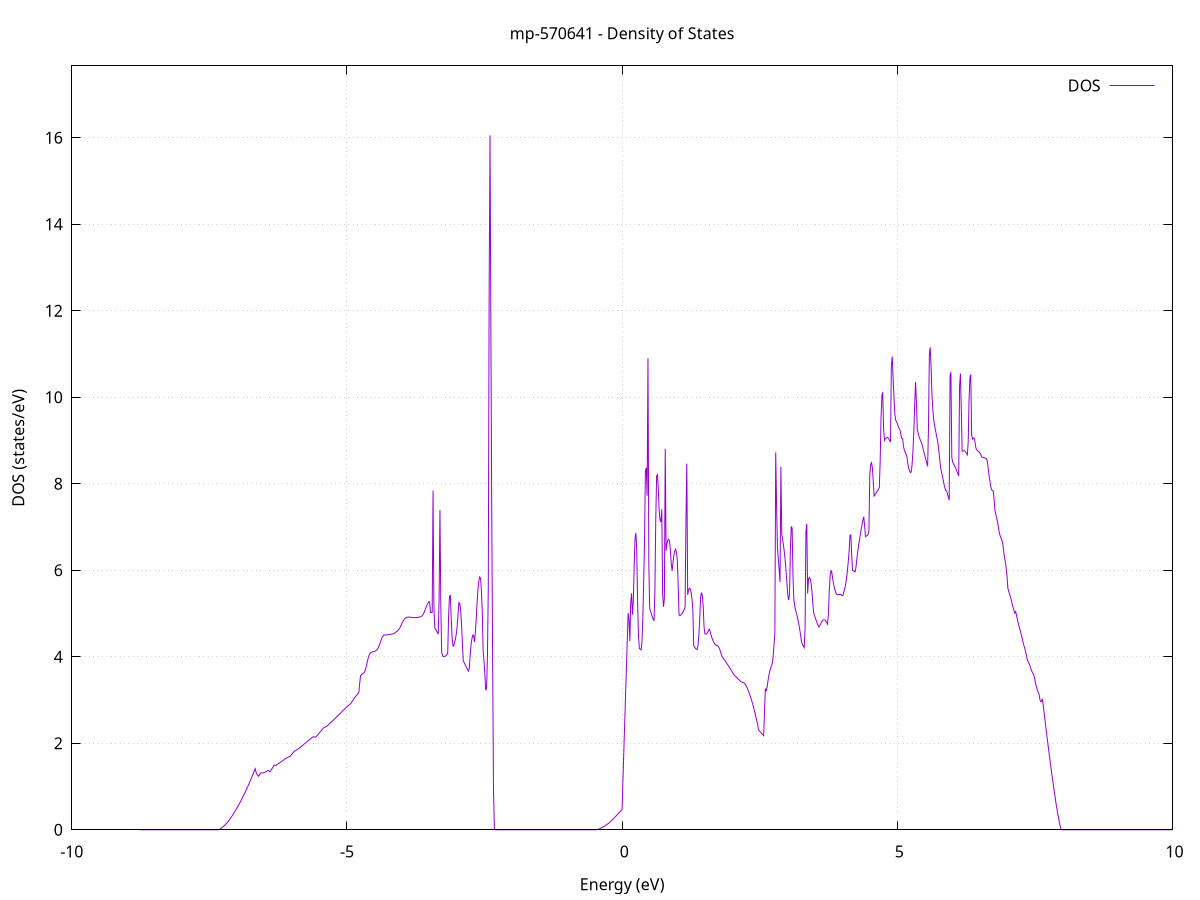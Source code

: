 set title 'mp-570641 - Density of States'
set xlabel 'Energy (eV)'
set ylabel 'DOS (states/eV)'
set grid
set xrange [-10:10]
set yrange [0:17.664]
set xzeroaxis lt -1
set terminal png size 800,600
set output 'mp-570641_dos_gnuplot.png'
plot '-' using 1:2 with lines title 'DOS'
-8.768200 0.000000
-8.752500 0.000000
-8.736800 0.000000
-8.721200 0.000000
-8.705500 0.000000
-8.689800 0.000000
-8.674100 0.000000
-8.658400 0.000000
-8.642700 0.000000
-8.627100 0.000000
-8.611400 0.000000
-8.595700 0.000000
-8.580000 0.000000
-8.564300 0.000000
-8.548600 0.000000
-8.533000 0.000000
-8.517300 0.000000
-8.501600 0.000000
-8.485900 0.000000
-8.470200 0.000000
-8.454500 0.000000
-8.438900 0.000000
-8.423200 0.000000
-8.407500 0.000000
-8.391800 0.000000
-8.376100 0.000000
-8.360400 0.000000
-8.344800 0.000000
-8.329100 0.000000
-8.313400 0.000000
-8.297700 0.000000
-8.282000 0.000000
-8.266300 0.000000
-8.250700 0.000000
-8.235000 0.000000
-8.219300 0.000000
-8.203600 0.000000
-8.187900 0.000000
-8.172200 0.000000
-8.156600 0.000000
-8.140900 0.000000
-8.125200 0.000000
-8.109500 0.000000
-8.093800 0.000000
-8.078100 0.000000
-8.062500 0.000000
-8.046800 0.000000
-8.031100 0.000000
-8.015400 0.000000
-7.999700 0.000000
-7.984000 0.000000
-7.968400 0.000000
-7.952700 0.000000
-7.937000 0.000000
-7.921300 0.000000
-7.905600 0.000000
-7.889900 0.000000
-7.874300 0.000000
-7.858600 0.000000
-7.842900 0.000000
-7.827200 0.000000
-7.811500 0.000000
-7.795800 0.000000
-7.780200 0.000000
-7.764500 0.000000
-7.748800 0.000000
-7.733100 0.000000
-7.717400 0.000000
-7.701700 0.000000
-7.686100 0.000000
-7.670400 0.000000
-7.654700 0.000000
-7.639000 0.000000
-7.623300 0.000000
-7.607600 0.000000
-7.592000 0.000000
-7.576300 0.000000
-7.560600 0.000000
-7.544900 0.000000
-7.529200 0.000000
-7.513500 0.000000
-7.497900 0.000000
-7.482200 0.000000
-7.466500 0.000000
-7.450800 0.000000
-7.435100 0.000000
-7.419400 0.000000
-7.403800 0.000000
-7.388100 0.000000
-7.372400 0.000000
-7.356700 0.000000
-7.341000 0.000000
-7.325300 0.004900
-7.309700 0.014200
-7.294000 0.027500
-7.278300 0.043800
-7.262600 0.060200
-7.246900 0.076600
-7.231200 0.092900
-7.215600 0.111500
-7.199900 0.132700
-7.184200 0.155200
-7.168500 0.179000
-7.152800 0.204100
-7.137100 0.230400
-7.121500 0.257900
-7.105800 0.286400
-7.090100 0.316000
-7.074400 0.346700
-7.058700 0.378400
-7.043000 0.411100
-7.027400 0.444100
-7.011700 0.477200
-6.996000 0.511300
-6.980300 0.546200
-6.964600 0.582000
-6.948900 0.618700
-6.933300 0.656300
-6.917600 0.694700
-6.901900 0.734100
-6.886200 0.774200
-6.870500 0.815000
-6.854800 0.856500
-6.839200 0.898600
-6.823500 0.941400
-6.807800 0.984900
-6.792100 1.029100
-6.776400 1.073900
-6.760700 1.119500
-6.745100 1.166500
-6.729400 1.215700
-6.713700 1.265000
-6.698000 1.314200
-6.682300 1.363400
-6.666600 1.412600
-6.651000 1.325000
-6.635300 1.286200
-6.619600 1.254000
-6.603900 1.237800
-6.588200 1.272400
-6.572500 1.307000
-6.556900 1.320500
-6.541200 1.313200
-6.525500 1.313000
-6.509800 1.318700
-6.494100 1.328500
-6.478400 1.339200
-6.462800 1.349900
-6.447100 1.360600
-6.431400 1.369600
-6.415700 1.358400
-6.400000 1.341900
-6.384300 1.371600
-6.368700 1.401800
-6.353000 1.432500
-6.337300 1.463600
-6.321600 1.495200
-6.305900 1.489900
-6.290200 1.491000
-6.274600 1.502700
-6.258900 1.516800
-6.243200 1.530900
-6.227500 1.545000
-6.211800 1.559000
-6.196100 1.573000
-6.180500 1.587000
-6.164800 1.601100
-6.149100 1.615500
-6.133400 1.630000
-6.117700 1.643800
-6.102000 1.656500
-6.086400 1.668000
-6.070700 1.678300
-6.055000 1.687500
-6.039300 1.695500
-6.023600 1.709100
-6.007900 1.735600
-5.992300 1.762600
-5.976600 1.790000
-5.960900 1.811700
-5.945200 1.823400
-5.929500 1.835600
-5.913800 1.848500
-5.898200 1.862000
-5.882500 1.876000
-5.866800 1.890700
-5.851100 1.905900
-5.835400 1.921600
-5.819700 1.937600
-5.804100 1.953800
-5.788400 1.970200
-5.772700 1.986800
-5.757000 2.003400
-5.741300 2.020100
-5.725600 2.036800
-5.710000 2.053500
-5.694300 2.070300
-5.678600 2.087100
-5.662900 2.104000
-5.647200 2.122400
-5.631500 2.139600
-5.615900 2.148700
-5.600200 2.149300
-5.584500 2.141500
-5.568800 2.139900
-5.553100 2.163900
-5.537400 2.187800
-5.521800 2.211800
-5.506100 2.235800
-5.490400 2.259700
-5.474700 2.283700
-5.459000 2.307700
-5.443300 2.331700
-5.427700 2.355700
-5.412000 2.367800
-5.396300 2.373900
-5.380600 2.382400
-5.364900 2.397200
-5.349200 2.414400
-5.333600 2.432900
-5.317900 2.451700
-5.302200 2.470500
-5.286500 2.489300
-5.270800 2.508200
-5.255100 2.527100
-5.239500 2.546100
-5.223800 2.565300
-5.208100 2.584500
-5.192400 2.603900
-5.176700 2.623300
-5.161000 2.642900
-5.145400 2.662800
-5.129700 2.682800
-5.114000 2.703000
-5.098300 2.723400
-5.082600 2.743500
-5.066900 2.763200
-5.051300 2.782600
-5.035600 2.801600
-5.019900 2.820200
-5.004200 2.838600
-4.988500 2.856600
-4.972800 2.874200
-4.957200 2.891600
-4.941500 2.908600
-4.925800 2.927400
-4.910100 2.956300
-4.894400 2.985600
-4.878700 3.015500
-4.863100 3.046000
-4.847400 3.076900
-4.831700 3.101300
-4.816000 3.122800
-4.800300 3.144700
-4.784600 3.171300
-4.769000 3.385700
-4.753300 3.556200
-4.737600 3.589400
-4.721900 3.602100
-4.706200 3.615100
-4.690500 3.629500
-4.674900 3.663900
-4.659200 3.723900
-4.643500 3.808700
-4.627800 3.901200
-4.612100 3.977500
-4.596400 4.041400
-4.580800 4.076100
-4.565100 4.097600
-4.549400 4.106200
-4.533700 4.111300
-4.518000 4.116600
-4.502300 4.122400
-4.486700 4.130200
-4.471000 4.143600
-4.455300 4.162900
-4.439600 4.188000
-4.423900 4.233100
-4.408200 4.282300
-4.392600 4.330700
-4.376900 4.393900
-4.361200 4.443800
-4.345500 4.479400
-4.329800 4.500600
-4.314100 4.507500
-4.298500 4.499500
-4.282800 4.506400
-4.267100 4.509800
-4.251400 4.510200
-4.235700 4.513200
-4.220000 4.516600
-4.204400 4.520200
-4.188700 4.524100
-4.173000 4.528300
-4.157300 4.532900
-4.141600 4.541100
-4.125900 4.554300
-4.110300 4.572700
-4.094600 4.586800
-4.078900 4.602000
-4.063200 4.623300
-4.047500 4.650800
-4.031800 4.684400
-4.016200 4.726700
-4.000500 4.773900
-3.984800 4.808500
-3.969100 4.844800
-3.953400 4.880400
-3.937700 4.895300
-3.922100 4.906700
-3.906400 4.914500
-3.890700 4.918700
-3.875000 4.919400
-3.859300 4.916500
-3.843600 4.913600
-3.828000 4.910700
-3.812300 4.908200
-3.796600 4.907200
-3.780900 4.906000
-3.765200 4.905400
-3.749500 4.906000
-3.733900 4.907600
-3.718200 4.910000
-3.702500 4.913300
-3.686800 4.917400
-3.671100 4.922400
-3.655400 4.928300
-3.639800 4.942200
-3.624100 4.969300
-3.608400 4.995500
-3.592700 5.042500
-3.577000 5.101900
-3.561300 5.154400
-3.545700 5.199800
-3.530000 5.238100
-3.514300 5.266700
-3.498600 5.275000
-3.482900 5.023000
-3.467200 5.025900
-3.451600 5.021600
-3.435900 7.844000
-3.420200 5.153300
-3.404500 4.672900
-3.388800 4.636900
-3.373100 4.599600
-3.357500 4.561600
-3.341800 4.523000
-3.326100 5.308100
-3.310400 7.394100
-3.294700 5.165300
-3.279000 4.095200
-3.263400 4.033400
-3.247700 4.005200
-3.232000 4.004900
-3.216300 4.012500
-3.200600 4.027700
-3.184900 4.050500
-3.169300 4.080900
-3.153600 4.934500
-3.137900 5.390100
-3.122200 5.430300
-3.106500 4.907400
-3.090800 4.476000
-3.075200 4.255700
-3.059500 4.246600
-3.043800 4.339800
-3.028100 4.416200
-3.012400 4.537700
-2.996700 4.731300
-2.981100 4.996900
-2.965400 5.253700
-2.949700 5.230300
-2.934000 5.062600
-2.918300 4.750600
-2.902600 4.297200
-2.887000 3.905500
-2.871300 3.868300
-2.855600 3.825300
-2.839900 3.783100
-2.824200 3.743200
-2.808500 3.705600
-2.792900 3.670200
-2.777200 3.738000
-2.761500 4.045600
-2.745800 4.271300
-2.730100 4.415300
-2.714400 4.500800
-2.698800 4.498900
-2.683100 4.341200
-2.667400 4.567100
-2.651700 4.880900
-2.636000 5.253500
-2.620300 5.547200
-2.604700 5.744400
-2.589000 5.844900
-2.573300 5.820000
-2.557600 5.547200
-2.541900 5.059400
-2.526200 4.154500
-2.510600 3.904600
-2.494900 3.594300
-2.479200 3.223800
-2.463500 3.270900
-2.447800 4.010800
-2.432100 5.580400
-2.416500 12.495400
-2.400800 16.058200
-2.385100 11.536600
-2.369400 7.370100
-2.353700 4.016200
-2.338000 0.971500
-2.322400 0.038300
-2.306700 0.000000
-2.291000 0.000000
-2.275300 0.000000
-2.259600 0.000000
-2.243900 0.000000
-2.228300 0.000000
-2.212600 0.000000
-2.196900 0.000000
-2.181200 0.000000
-2.165500 0.000000
-2.149800 0.000000
-2.134200 0.000000
-2.118500 0.000000
-2.102800 0.000000
-2.087100 0.000000
-2.071400 0.000000
-2.055700 0.000000
-2.040100 0.000000
-2.024400 0.000000
-2.008700 0.000000
-1.993000 0.000000
-1.977300 0.000000
-1.961600 0.000000
-1.946000 0.000000
-1.930300 0.000000
-1.914600 0.000000
-1.898900 0.000000
-1.883200 0.000000
-1.867500 0.000000
-1.851900 0.000000
-1.836200 0.000000
-1.820500 0.000000
-1.804800 0.000000
-1.789100 0.000000
-1.773400 0.000000
-1.757800 0.000000
-1.742100 0.000000
-1.726400 0.000000
-1.710700 0.000000
-1.695000 0.000000
-1.679300 0.000000
-1.663700 0.000000
-1.648000 0.000000
-1.632300 0.000000
-1.616600 0.000000
-1.600900 0.000000
-1.585200 0.000000
-1.569600 0.000000
-1.553900 0.000000
-1.538200 0.000000
-1.522500 0.000000
-1.506800 0.000000
-1.491100 0.000000
-1.475500 0.000000
-1.459800 0.000000
-1.444100 0.000000
-1.428400 0.000000
-1.412700 0.000000
-1.397000 0.000000
-1.381400 0.000000
-1.365700 0.000000
-1.350000 0.000000
-1.334300 0.000000
-1.318600 0.000000
-1.302900 0.000000
-1.287300 0.000000
-1.271600 0.000000
-1.255900 0.000000
-1.240200 0.000000
-1.224500 0.000000
-1.208800 0.000000
-1.193200 0.000000
-1.177500 0.000000
-1.161800 0.000000
-1.146100 0.000000
-1.130400 0.000000
-1.114700 0.000000
-1.099100 0.000000
-1.083400 0.000000
-1.067700 0.000000
-1.052000 0.000000
-1.036300 0.000000
-1.020600 0.000000
-1.005000 0.000000
-0.989300 0.000000
-0.973600 0.000000
-0.957900 0.000000
-0.942200 0.000000
-0.926500 0.000000
-0.910900 0.000000
-0.895200 0.000000
-0.879500 0.000000
-0.863800 0.000000
-0.848100 0.000000
-0.832400 0.000000
-0.816700 0.000000
-0.801100 0.000000
-0.785400 0.000000
-0.769700 0.000000
-0.754000 0.000000
-0.738300 0.000000
-0.722600 0.000000
-0.707000 0.000000
-0.691300 0.000000
-0.675600 0.000000
-0.659900 0.000000
-0.644200 0.000000
-0.628500 0.000000
-0.612900 0.000000
-0.597200 0.000000
-0.581500 0.000000
-0.565800 0.000000
-0.550100 0.000000
-0.534400 0.000000
-0.518800 0.000000
-0.503100 0.000000
-0.487400 0.000000
-0.471700 0.001100
-0.456000 0.004000
-0.440300 0.008700
-0.424700 0.015300
-0.409000 0.023600
-0.393300 0.033000
-0.377600 0.043000
-0.361900 0.053600
-0.346200 0.064900
-0.330600 0.076800
-0.314900 0.089300
-0.299200 0.102500
-0.283500 0.116300
-0.267800 0.130700
-0.252100 0.145800
-0.236500 0.161500
-0.220800 0.177800
-0.205100 0.194700
-0.189400 0.213100
-0.173700 0.234300
-0.158000 0.255500
-0.142400 0.276800
-0.126700 0.298000
-0.111000 0.319200
-0.095300 0.340400
-0.079600 0.361600
-0.063900 0.382800
-0.048300 0.403900
-0.032600 0.425100
-0.016900 0.446200
-0.001200 0.467400
0.014500 1.144300
0.030200 1.797000
0.045800 2.446400
0.061500 3.092400
0.077200 3.735000
0.092900 4.374400
0.108600 5.010400
0.124300 4.866400
0.139900 4.363700
0.155600 5.252500
0.171300 5.468600
0.187000 4.974700
0.202700 5.280400
0.218400 6.106600
0.234000 6.722500
0.249700 6.867700
0.265400 6.457600
0.281100 5.260200
0.296800 4.486500
0.312500 4.192300
0.328100 4.178200
0.343800 4.160800
0.359500 4.337800
0.375200 4.855000
0.390900 5.712500
0.406600 6.670200
0.422200 8.298800
0.437900 8.370200
0.453600 7.722600
0.469300 10.903900
0.485000 6.133100
0.500700 5.119100
0.516300 5.056300
0.532000 4.993300
0.547700 4.930300
0.563400 4.868200
0.579100 4.830800
0.594800 5.486200
0.610400 7.138000
0.626100 8.177200
0.641800 8.213100
0.657500 7.871100
0.673200 7.365100
0.688900 7.163000
0.704500 7.117100
0.720200 7.410400
0.735900 5.464800
0.751600 5.155200
0.767300 5.342200
0.783000 8.809200
0.798600 6.452400
0.814300 6.610300
0.830000 6.699000
0.845700 6.718700
0.861400 6.669300
0.877100 6.449900
0.892700 6.144000
0.908400 5.984600
0.924100 6.188900
0.939800 6.345800
0.955500 6.450200
0.971200 6.485500
0.986800 6.409900
1.002500 6.233200
1.018200 5.660300
1.033900 4.968600
1.049600 4.949200
1.065300 4.970200
1.080900 4.987400
1.096600 5.011500
1.112300 5.051100
1.128000 5.098100
1.143700 5.152600
1.159400 7.155100
1.175000 8.466200
1.190700 5.430200
1.206400 5.537600
1.222100 5.586700
1.237800 5.569400
1.253500 5.485700
1.269100 5.335600
1.284800 5.089400
1.300500 4.252300
1.316200 4.220200
1.331900 4.194400
1.347600 4.174900
1.363200 4.168000
1.378900 4.270600
1.394600 4.514100
1.410300 4.898600
1.426000 5.384300
1.441700 5.485500
1.457300 5.408300
1.473000 5.152500
1.488700 4.681400
1.504400 4.527800
1.520100 4.525200
1.535800 4.537100
1.551400 4.561200
1.567100 4.597000
1.582800 4.638300
1.598500 4.586900
1.614200 4.511400
1.629900 4.445700
1.645500 4.389900
1.661200 4.343900
1.676900 4.307700
1.692600 4.281500
1.708300 4.268000
1.724000 4.263100
1.739600 4.250100
1.755300 4.222300
1.771000 4.179800
1.786700 4.122600
1.802400 4.050600
1.818100 4.002300
1.833700 3.973700
1.849400 3.944800
1.865100 3.915900
1.880800 3.886800
1.896500 3.857500
1.912200 3.828100
1.927800 3.798500
1.943500 3.768600
1.959200 3.737900
1.974900 3.705900
1.990600 3.672500
2.006300 3.637800
2.021900 3.601900
2.037600 3.576700
2.053300 3.556800
2.069000 3.536700
2.084700 3.516400
2.100400 3.495900
2.116000 3.475200
2.131700 3.454300
2.147400 3.433200
2.163100 3.420900
2.178800 3.414800
2.194500 3.407300
2.210100 3.397600
2.225800 3.385700
2.241500 3.357600
2.257200 3.317800
2.272900 3.274100
2.288600 3.226500
2.304200 3.175000
2.319900 3.119500
2.335600 3.060200
2.351300 2.996900
2.367000 2.928900
2.382700 2.856200
2.398300 2.778100
2.414000 2.697000
2.429700 2.613300
2.445400 2.527100
2.461100 2.444600
2.476800 2.313700
2.492400 2.286900
2.508100 2.264400
2.523800 2.242200
2.539500 2.220400
2.555200 2.198900
2.570900 2.177800
2.586500 2.691000
2.602200 3.265900
2.617900 3.204900
2.633600 3.299000
2.649300 3.439700
2.665000 3.558500
2.680600 3.655500
2.696300 3.730900
2.712000 3.786900
2.727700 3.844100
2.743400 4.003800
2.759100 4.272300
2.774700 4.543300
2.790400 8.724700
2.806100 7.485700
2.821800 6.524000
2.837500 6.264300
2.853200 6.000100
2.868800 5.731000
2.884500 8.393400
2.900200 6.832400
2.915900 6.717100
2.931600 6.579200
2.947300 6.417400
2.962900 6.218100
2.978600 5.979800
2.994300 5.701900
3.010000 5.421300
3.025700 5.312700
3.041400 5.438800
3.057000 6.490700
3.072700 7.005200
3.088400 6.981100
3.104100 5.871400
3.119800 5.332700
3.135500 5.183100
3.151100 5.077300
3.166800 5.003600
3.182500 4.923400
3.198200 4.830800
3.213900 4.725800
3.229600 4.608200
3.245200 4.478200
3.260900 4.335800
3.276600 4.281500
3.292300 4.247900
3.308000 4.213800
3.323700 4.645800
3.339300 6.904800
3.355000 7.072600
3.370700 5.461900
3.386400 5.801400
3.402100 5.836500
3.417800 5.800000
3.433400 5.691800
3.449100 5.511900
3.464800 5.229800
3.480500 5.008900
3.496200 4.948600
3.511900 4.890700
3.527500 4.835000
3.543200 4.781700
3.558900 4.730600
3.574600 4.688500
3.590300 4.719600
3.606000 4.759100
3.621600 4.802500
3.637300 4.833000
3.653000 4.850700
3.668700 4.855600
3.684400 4.847800
3.700100 4.827100
3.715700 4.793600
3.731400 4.753200
3.747100 4.961900
3.762800 5.507700
3.778500 5.855800
3.794200 6.004700
3.809800 5.945500
3.825500 5.804900
3.841200 5.687500
3.856900 5.592400
3.872600 5.519500
3.888300 5.468700
3.903900 5.440600
3.919600 5.434700
3.935300 5.437500
3.951000 5.439300
3.966700 5.440000
3.982400 5.434900
3.998000 5.418400
4.013700 5.423200
4.029400 5.505700
4.045100 5.575600
4.060800 5.674200
4.076500 5.808800
4.092100 5.979400
4.107800 6.186300
4.123500 6.428200
4.139200 6.804800
4.154900 6.819700
4.170600 6.366400
4.186200 5.998200
4.201900 5.988900
4.217600 5.976000
4.233300 5.964600
4.249000 6.079300
4.264700 6.258700
4.280300 6.428100
4.296000 6.574300
4.311700 6.699900
4.327400 6.825600
4.343100 6.945100
4.358800 7.054900
4.374400 7.154700
4.390100 7.237300
4.405800 7.030200
4.421500 6.777300
4.437200 6.792000
4.452900 6.808200
4.468500 6.825400
4.484200 6.917900
4.499900 8.217400
4.515600 8.445400
4.531300 8.487500
4.547000 8.363300
4.562600 8.062300
4.578300 7.715900
4.594000 7.745700
4.609700 7.776500
4.625400 7.808400
4.641100 7.841300
4.656700 7.874900
4.672400 7.908600
4.688100 8.506400
4.703800 9.492500
4.719500 10.038600
4.735200 10.116000
4.750800 9.262000
4.766500 9.005800
4.782200 9.041000
4.797900 9.062200
4.813600 9.069400
4.829300 9.062100
4.844900 9.039800
4.860600 9.000700
4.876300 8.963500
4.892000 10.747900
4.907700 10.944400
4.923400 10.444400
4.939000 9.986700
4.954700 9.616700
4.970400 9.470100
4.986100 9.433500
5.001800 9.387500
5.017500 9.326900
5.033100 9.283800
5.048800 9.242400
5.064500 9.137000
5.080200 9.052100
5.095900 9.047100
5.111600 8.876400
5.127200 8.777700
5.142900 8.728500
5.158600 8.683600
5.174300 8.626000
5.190000 8.481200
5.205700 8.356700
5.221300 8.307900
5.237000 8.258900
5.252700 8.276900
5.268400 8.442000
5.284100 8.755600
5.299800 9.217500
5.315400 9.827600
5.331100 10.354500
5.346800 9.903800
5.362500 9.262800
5.378200 9.170800
5.393900 9.090000
5.409500 9.040000
5.425200 8.990900
5.440900 8.942600
5.456600 8.871700
5.472300 8.789300
5.488000 8.709700
5.503600 8.632400
5.519300 8.557000
5.535000 8.480400
5.550700 8.403500
5.566400 9.310200
5.582100 10.985700
5.597700 11.156000
5.613400 10.689600
5.629100 10.080300
5.644800 9.723500
5.660500 9.487600
5.676200 9.357300
5.691800 9.253100
5.707500 9.147700
5.723200 9.042100
5.738900 8.929400
5.754600 8.767600
5.770300 8.564500
5.785900 8.389000
5.801600 8.278700
5.817300 8.191300
5.833000 8.089300
5.848700 7.988700
5.864400 7.906500
5.880000 7.844800
5.895700 7.836500
5.911400 7.763700
5.927100 7.694300
5.942800 7.623000
5.958500 10.508900
5.974100 10.580700
5.989800 8.616300
6.005500 8.500600
6.021200 8.462300
6.036900 8.422700
6.052600 8.380700
6.068200 8.334600
6.083900 8.284900
6.099600 8.234000
6.115300 8.180700
6.131000 10.257000
6.146700 10.550000
6.162300 9.725500
6.178000 8.752800
6.193700 8.758200
6.209400 8.765800
6.225100 8.761000
6.240800 8.734200
6.256400 8.703900
6.272100 8.668200
6.287800 8.967100
6.303500 9.938200
6.319200 10.452500
6.334900 10.528800
6.350500 9.120000
6.366200 9.036000
6.381900 9.061300
6.397600 9.053900
6.413300 8.946300
6.429000 8.823800
6.444600 8.788200
6.460300 8.763300
6.476000 8.745700
6.491700 8.726500
6.507400 8.696300
6.523100 8.656000
6.538700 8.614500
6.554400 8.609900
6.570100 8.604600
6.585800 8.598800
6.601500 8.592200
6.617200 8.585300
6.632800 8.538900
6.648500 8.382300
6.664200 8.218300
6.679900 8.086300
6.695600 7.949800
6.711300 7.869200
6.726900 7.843600
6.742600 7.835900
6.758300 7.641300
6.774000 7.382900
6.789700 7.290200
6.805400 7.208500
6.821000 7.113700
6.836700 7.000300
6.852400 6.868400
6.868100 6.799000
6.883800 6.749700
6.899500 6.692600
6.915100 6.634300
6.930800 6.462600
6.946500 6.314200
6.962200 6.196000
6.977900 6.048600
6.993600 5.852900
7.009200 5.579900
7.024900 5.509900
7.040600 5.444500
7.056300 5.383400
7.072000 5.304400
7.087700 5.217000
7.103300 5.145000
7.119000 5.076100
7.134700 5.009800
7.150400 5.044200
7.166100 4.954200
7.181800 4.864900
7.197400 4.777100
7.213100 4.700000
7.228800 4.627500
7.244500 4.550200
7.260200 4.468100
7.275900 4.381800
7.291500 4.300800
7.307200 4.228500
7.322900 4.165100
7.338600 4.067000
7.354300 3.972100
7.370000 3.905100
7.385600 3.866200
7.401300 3.821300
7.417000 3.760100
7.432700 3.702400
7.448400 3.655100
7.464100 3.619900
7.479700 3.585800
7.495400 3.495500
7.511100 3.391700
7.526800 3.310400
7.542500 3.237600
7.558200 3.182900
7.573800 3.142700
7.589500 3.020100
7.605200 2.964300
7.620900 2.970200
7.636600 3.024500
7.652300 2.871600
7.667900 2.701400
7.683600 2.532500
7.699300 2.365200
7.715000 2.199700
7.730700 2.040500
7.746400 1.884300
7.762000 1.729400
7.777700 1.575300
7.793400 1.421900
7.809100 1.271700
7.824800 1.126000
7.840500 0.984600
7.856100 0.846400
7.871800 0.710700
7.887500 0.579100
7.903200 0.461300
7.918900 0.349000
7.934600 0.241300
7.950200 0.136500
7.965900 0.050500
7.981600 0.005900
7.997300 0.000000
8.013000 0.000000
8.028700 0.000000
8.044300 0.000000
8.060000 0.000000
8.075700 0.000000
8.091400 0.000000
8.107100 0.000000
8.122800 0.000000
8.138400 0.000000
8.154100 0.000000
8.169800 0.000000
8.185500 0.000000
8.201200 0.000000
8.216900 0.000000
8.232500 0.000000
8.248200 0.000000
8.263900 0.000000
8.279600 0.000000
8.295300 0.000000
8.311000 0.000000
8.326600 0.000000
8.342300 0.000000
8.358000 0.000000
8.373700 0.000000
8.389400 0.000000
8.405100 0.000000
8.420700 0.000000
8.436400 0.000000
8.452100 0.000000
8.467800 0.000000
8.483500 0.000000
8.499200 0.000000
8.514800 0.000000
8.530500 0.000000
8.546200 0.000000
8.561900 0.000000
8.577600 0.000000
8.593300 0.000000
8.608900 0.000000
8.624600 0.000000
8.640300 0.000000
8.656000 0.000000
8.671700 0.000000
8.687400 0.000000
8.703000 0.000000
8.718700 0.000000
8.734400 0.000000
8.750100 0.000000
8.765800 0.000000
8.781500 0.000000
8.797100 0.000000
8.812800 0.000000
8.828500 0.000000
8.844200 0.000000
8.859900 0.000000
8.875600 0.000000
8.891200 0.000000
8.906900 0.000000
8.922600 0.000000
8.938300 0.000000
8.954000 0.000000
8.969700 0.000000
8.985300 0.000000
9.001000 0.000000
9.016700 0.000000
9.032400 0.000000
9.048100 0.000000
9.063800 0.000000
9.079400 0.000000
9.095100 0.000000
9.110800 0.000000
9.126500 0.000000
9.142200 0.000000
9.157900 0.000000
9.173500 0.000000
9.189200 0.000000
9.204900 0.000000
9.220600 0.000000
9.236300 0.000000
9.252000 0.000000
9.267600 0.000000
9.283300 0.000000
9.299000 0.000000
9.314700 0.000000
9.330400 0.000000
9.346100 0.000000
9.361700 0.000000
9.377400 0.000000
9.393100 0.000000
9.408800 0.000000
9.424500 0.000000
9.440200 0.000000
9.455800 0.000000
9.471500 0.000000
9.487200 0.000000
9.502900 0.000000
9.518600 0.000000
9.534300 0.000000
9.549900 0.000000
9.565600 0.000000
9.581300 0.000000
9.597000 0.000000
9.612700 0.000000
9.628400 0.000000
9.644000 0.000000
9.659700 0.000000
9.675400 0.000000
9.691100 0.000000
9.706800 0.000000
9.722500 0.000000
9.738100 0.000000
9.753800 0.000000
9.769500 0.000000
9.785200 0.000000
9.800900 0.000000
9.816600 0.000000
9.832200 0.000000
9.847900 0.000000
9.863600 0.000000
9.879300 0.000000
9.895000 0.000000
9.910700 0.000000
9.926300 0.000000
9.942000 0.000000
9.957700 0.000000
9.973400 0.000000
9.989100 0.000000
10.004800 0.000000
10.020400 0.137000
10.036100 0.372000
10.051800 0.500100
10.067500 0.502200
10.083200 0.504400
10.098900 0.506600
10.114500 0.508800
10.130200 0.511000
10.145900 0.513200
10.161600 0.515400
10.177300 0.517500
10.193000 0.519700
10.208600 0.521900
10.224300 0.524100
10.240000 0.526300
10.255700 0.528500
10.271400 0.530700
10.287100 0.532900
10.302700 0.535100
10.318400 0.537300
10.334100 0.539500
10.349800 0.541600
10.365500 0.543800
10.381200 0.564700
10.396800 1.020500
10.412500 1.027300
10.428200 1.034100
10.443900 1.040900
10.459600 1.047700
10.475300 1.054400
10.490900 1.061200
10.506600 1.068000
10.522300 1.074800
10.538000 1.081600
10.553700 1.088400
10.569400 1.095200
10.585000 1.101900
10.600700 1.108700
10.616400 1.115500
10.632100 1.122300
10.647800 1.129100
10.663500 1.135900
10.679100 1.142700
10.694800 1.149500
10.710500 1.156300
10.726200 1.163100
10.741900 1.169900
10.757600 1.207200
10.773200 1.380300
10.788900 1.550300
10.804600 1.595200
10.820300 1.608600
10.836000 1.622000
10.851700 1.635500
10.867300 1.648900
10.883000 1.662300
10.898700 1.675800
10.914400 1.689200
10.930100 1.722600
10.945800 1.996200
10.961400 2.571200
10.977100 2.823100
10.992800 2.867100
11.008500 2.839400
11.024200 2.739800
11.039900 2.568400
11.055500 2.325200
11.071200 2.174800
11.086900 2.178400
11.102600 2.181900
11.118300 2.185500
11.134000 2.189100
11.149600 2.192700
11.165300 2.196300
11.181000 2.199900
11.196700 2.203400
11.212400 2.207000
11.228100 2.210600
11.243700 2.214200
11.259400 2.217800
11.275100 2.221400
11.290800 2.225000
11.306500 2.228600
11.322200 2.232200
11.337800 2.443600
11.353500 2.659500
11.369200 2.841500
11.384900 2.989600
11.400600 3.103700
11.416300 3.184000
11.431900 3.233000
11.447600 3.311600
11.463300 3.245400
11.479000 3.117900
11.494700 3.026800
11.510400 3.000200
11.526000 3.018300
11.541700 3.036800
11.557400 3.054000
11.573100 3.070300
11.588800 3.096900
11.604500 3.139400
11.620100 3.194800
11.635800 3.192000
11.651500 3.189200
11.667200 3.186400
11.682900 3.183500
11.698600 3.200700
11.714200 3.223800
11.729900 3.248000
11.745600 3.273400
11.761300 3.300000
11.777000 3.327800
11.792700 3.356700
11.808300 3.386700
11.824000 3.414900
11.839700 3.443200
11.855400 3.472800
11.871100 3.503600
11.886800 3.535500
11.902500 3.568600
11.918100 3.602900
11.933800 3.685600
11.949500 3.760700
11.965200 3.784200
11.980900 3.796900
11.996600 3.809500
12.012200 6.979000
12.027900 6.758500
12.043600 4.676000
12.059300 4.645100
12.075000 4.614200
12.090700 4.583200
12.106300 4.552300
12.122000 4.521400
12.137700 4.490400
12.153400 4.459500
12.169100 4.428600
12.184800 4.397600
12.200400 4.366700
12.216100 18.999100
12.231800 6.694600
12.247500 4.528500
12.263200 4.708800
12.278900 5.080100
12.294500 5.737600
12.310200 6.623000
12.325900 6.851800
12.341600 6.685700
12.357300 6.302900
12.373000 5.645100
12.388600 5.040800
12.404300 4.615200
12.420000 4.359600
12.435700 4.270900
12.451400 6.481700
12.467100 7.229300
12.482700 6.445800
12.498400 6.100300
12.514100 6.396800
12.529800 7.122100
12.545500 9.876700
12.561200 6.856400
12.576800 7.102600
12.592500 6.897000
12.608200 6.290000
12.623900 5.386400
12.639600 4.785400
12.655300 5.005700
12.670900 5.271600
12.686600 5.564800
12.702300 5.933300
12.718000 6.147200
12.733700 6.286800
12.749400 6.499000
12.765000 6.773700
12.780700 7.023800
12.796400 7.242200
12.812100 7.445300
12.827800 7.581400
12.843500 7.450100
12.859100 7.295200
12.874800 6.886300
12.890500 6.439300
12.906200 6.008600
12.921900 5.594200
12.937600 5.650300
12.953200 6.023300
12.968900 6.369600
12.984600 6.678500
13.000300 7.138000
13.016000 7.573900
13.031700 7.555400
13.047300 6.875800
13.063000 5.978600
13.078700 5.219200
13.094400 4.787900
13.110100 4.457500
13.125800 4.382700
13.141400 4.344100
13.157100 4.310700
13.172800 4.282400
13.188500 4.255100
13.204200 4.223600
13.219900 4.187900
13.235500 4.148100
13.251200 4.104100
13.266900 4.056900
13.282600 4.007000
13.298300 3.954500
13.314000 3.899300
13.329600 3.841500
13.345300 3.779500
13.361000 3.746600
13.376700 3.734700
13.392400 3.751800
13.408100 3.797200
13.423700 3.852900
13.439400 3.914000
13.455100 4.039800
13.470800 4.145200
13.486500 4.181000
13.502200 4.209100
13.517800 4.231300
13.533500 4.247700
13.549200 4.258100
13.564900 4.263000
13.580600 4.267200
13.596300 4.272000
13.611900 4.277300
13.627600 4.283400
13.643300 4.295700
13.659000 4.329300
13.674700 4.383800
13.690400 4.480800
13.706000 4.797100
13.721700 6.397700
13.737400 7.874300
13.753100 7.762400
13.768800 6.878600
13.784500 5.222900
13.800100 4.781000
13.815800 4.711300
13.831500 4.645400
13.847200 4.589800
13.862900 4.604100
13.878600 4.708600
13.894200 5.121800
13.909900 5.446900
13.925600 5.817200
13.941300 6.470300
13.957000 6.816800
13.972700 6.933900
13.988300 6.822500
14.004000 5.966800
14.019700 5.567000
14.035400 5.369100
14.051100 5.478800
14.066800 5.606100
14.082400 5.552300
14.098100 5.492000
14.113800 5.482200
14.129500 5.535600
14.145200 5.658400
14.160900 5.797900
14.176500 5.632600
14.192200 5.593300
14.207900 6.639900
14.223600 8.799300
14.239300 7.197900
14.255000 6.247000
14.270600 6.241500
14.286300 6.225000
14.302000 6.149300
14.317700 6.734800
14.333400 6.540300
14.349100 5.657900
14.364700 4.460200
14.380400 4.342500
14.396100 4.340800
14.411800 4.345000
14.427500 4.355300
14.443200 4.371700
14.458800 4.446500
14.474500 4.580700
14.490200 5.442100
14.505900 7.218100
14.521600 12.200700
14.537300 10.429900
14.552900 8.196500
14.568600 7.565900
14.584300 6.887400
14.600000 6.020200
14.615700 5.020400
14.631400 4.381500
14.647000 4.057500
14.662700 3.981700
14.678400 3.925000
14.694100 3.868500
14.709800 3.836900
14.725500 4.377100
14.741100 5.682900
14.756800 7.805600
14.772500 8.843800
14.788200 8.746700
14.803900 8.284200
14.819600 7.457000
14.835200 5.687900
14.850900 4.980500
14.866600 5.074400
14.882300 6.959800
14.898000 7.946600
14.913700 8.195500
14.929300 8.153300
14.945000 7.840400
14.960700 7.937200
14.976400 8.892000
14.992100 11.722300
15.007800 7.009700
15.023400 6.242500
15.039100 5.707600
15.054800 5.314900
15.070500 5.105300
15.086200 5.154400
15.101900 5.444700
15.117500 5.868200
15.133200 6.398000
15.148900 6.864900
15.164600 7.103200
15.180300 7.304000
15.196000 7.487100
15.211600 7.656400
15.227300 7.950400
15.243000 8.520900
15.258700 9.909700
15.274400 11.568700
15.290100 11.847400
15.305700 10.119900
15.321400 6.722000
15.337100 6.854800
15.352800 7.000000
15.368500 7.133900
15.384200 7.295900
15.399800 7.479300
15.415500 7.690800
15.431200 7.970800
15.446900 8.429900
15.462600 9.170900
15.478300 9.884900
15.493900 10.563900
15.509600 11.209100
15.525300 11.848500
15.541000 12.488200
15.556700 13.161500
15.572400 13.740500
15.588000 12.625500
15.603700 12.020100
15.619400 15.414900
15.635100 20.507300
15.650800 19.651600
15.666500 15.123400
15.682100 12.922200
15.697800 10.193800
15.713500 10.357700
15.729200 10.607700
15.744900 11.636900
15.760600 11.928100
15.776200 10.640100
15.791900 8.228700
15.807600 8.510200
15.823300 8.862400
15.839000 9.291400
15.854700 9.797200
15.870300 10.685000
15.886000 12.609600
15.901700 12.706900
15.917400 12.505400
15.933100 12.098800
15.948800 11.664900
15.964400 11.463800
15.980100 10.129200
15.995800 10.670700
16.011500 11.105500
16.027200 11.399400
16.042900 11.487400
16.058500 11.369200
16.074200 11.127200
16.089900 10.755700
16.105600 10.455300
16.121300 10.241200
16.137000 10.113300
16.152600 9.720400
16.168300 9.824400
16.184000 10.283300
16.199700 11.539900
16.215400 12.968500
16.231100 10.659300
16.246700 10.538900
16.262400 10.616200
16.278100 10.495500
16.293800 10.463700
16.309500 10.383500
16.325200 10.274100
16.340800 10.158300
16.356500 10.030700
16.372200 9.764200
16.387900 9.479800
16.403600 9.532600
16.419300 9.763900
16.434900 10.191500
16.450600 10.460400
16.466300 10.842000
16.482000 11.193600
16.497700 11.539400
16.513400 11.965900
16.529000 13.340100
16.544700 12.197500
16.560400 10.462100
16.576100 9.094800
16.591800 9.283500
16.607500 9.725400
16.623100 9.996800
16.638800 10.171400
16.654500 10.351900
16.670200 11.030500
16.685900 11.866200
16.701600 11.189900
16.717200 10.279500
16.732900 11.042200
16.748600 9.162300
16.764300 8.416300
16.780000 7.804400
16.795700 7.326800
16.811300 7.046200
16.827000 6.986300
16.842700 7.055100
16.858400 7.121100
16.874100 7.181200
16.889800 7.269700
16.905400 7.834500
16.921100 8.601300
16.936800 8.726000
16.952500 8.660000
16.968200 8.872300
16.983900 8.926900
16.999500 9.032800
17.015200 8.967600
17.030900 8.731700
17.046600 8.319700
17.062300 8.237900
17.078000 8.243700
17.093600 8.249200
17.109300 8.268600
17.125000 8.248600
17.140700 8.133200
17.156400 7.780400
17.172100 7.457700
17.187700 7.227700
17.203400 7.076800
17.219100 6.981100
17.234800 6.916100
17.250500 6.843900
17.266200 6.892200
17.281800 6.965200
17.297500 7.042100
17.313200 7.122700
17.328900 7.417400
17.344600 7.987900
17.360300 8.360400
17.375900 8.160200
17.391600 7.845500
17.407300 7.669200
17.423000 7.643400
17.438700 7.961700
17.454400 8.063000
17.470000 8.039200
17.485700 7.978100
17.501400 8.015900
17.517100 8.173000
17.532800 8.372900
17.548500 8.245100
17.564100 8.419800
17.579800 8.324100
17.595500 8.199400
17.611200 8.132500
17.626900 8.533900
17.642600 8.514700
17.658200 8.497700
17.673900 8.466700
17.689600 8.403100
17.705300 8.304200
17.721000 8.173000
17.736700 8.035300
17.752300 7.897400
17.768000 7.779400
17.783700 7.675600
17.799400 7.615400
17.815100 7.509000
17.830800 7.329500
17.846400 7.336500
17.862100 7.402500
17.877800 7.534500
17.893500 7.735700
17.909200 7.750500
17.924900 7.728300
17.940500 7.706600
17.956200 7.745700
17.971900 7.813200
17.987600 7.841900
18.003300 7.619800
18.019000 7.591100
18.034600 7.595100
18.050300 7.601900
18.066000 7.599800
18.081700 7.522500
18.097400 7.681100
18.113100 8.718800
18.128700 9.355800
18.144400 9.523800
18.160100 9.149000
18.175800 8.248200
18.191500 7.055200
18.207200 6.777100
18.222800 6.661300
18.238500 6.913200
18.254200 8.123600
18.269900 7.096000
18.285600 6.679900
18.301300 6.405200
18.316900 6.184900
18.332600 6.008000
18.348300 5.874600
18.364000 5.795100
18.379700 5.844600
18.395400 6.155200
18.411000 6.602600
18.426700 6.880700
18.442400 7.114900
18.458100 7.369800
18.473800 7.619300
18.489500 7.863600
18.505100 8.102600
18.520800 8.336300
18.536500 8.564900
18.552200 9.549300
18.567900 9.764300
18.583600 8.896800
18.599200 7.951600
18.614900 7.268400
18.630600 6.395300
18.646300 6.326000
18.662000 6.013400
18.677700 5.852800
18.693300 5.793100
18.709000 5.803600
18.724700 5.814900
18.740400 5.846200
18.756100 5.898800
18.771800 5.972800
18.787400 6.068200
18.803100 9.391900
18.818800 8.058200
18.834500 8.948000
18.850200 8.295500
18.865900 7.184700
18.881500 7.891300
18.897200 7.496700
18.912900 4.939700
18.928600 4.882500
18.944300 4.829200
18.960000 4.780000
18.975600 4.734800
18.991300 4.693700
19.007000 4.752500
19.022700 6.017300
19.038400 7.872300
19.054100 6.239500
19.069700 5.270800
19.085400 4.919600
19.101100 4.430200
19.116800 4.218400
19.132500 4.126200
19.148200 4.028400
19.163800 3.925100
19.179500 3.816200
19.195200 3.701800
19.210900 3.582000
19.226600 3.579000
19.242300 3.616000
19.257900 3.634700
19.273600 3.635900
19.289300 3.619900
19.305000 3.584800
19.320700 3.530500
19.336400 3.457000
19.352000 3.364300
19.367700 3.254700
19.383400 3.277100
19.399100 3.299500
19.414800 3.322000
19.430500 3.344400
19.446100 3.366900
19.461800 3.389300
19.477500 3.411800
19.493200 3.434300
19.508900 3.456700
19.524600 3.479200
19.540200 4.855400
19.555900 4.012200
19.571600 4.128400
19.587300 4.228300
19.603000 4.310700
19.618700 4.375600
19.634300 4.423100
19.650000 4.454800
19.665700 4.471300
19.681400 4.472700
19.697100 4.363700
19.712800 4.104500
19.728400 3.992900
19.744100 4.027800
19.759800 4.120600
19.775500 4.198600
19.791200 4.257800
19.806900 4.552800
19.822500 4.785900
19.838200 4.957900
19.853900 5.066700
19.869600 4.994500
19.885300 4.740000
19.901000 4.588900
19.916600 4.648500
19.932300 4.919200
19.948000 11.159900
19.963700 3.588900
19.979400 3.647600
19.995100 3.703600
20.010700 3.756800
20.026400 3.807200
20.042100 3.854900
20.057800 3.958800
20.073500 4.064400
20.089200 4.159700
20.104800 4.244500
20.120500 4.318900
20.136200 4.382900
20.151900 4.436400
20.167600 4.479500
20.183300 4.512200
20.198900 4.533200
20.214600 4.540200
20.230300 4.533400
20.246000 4.487300
20.261700 4.323200
20.277400 4.334600
20.293000 4.454700
20.308700 4.636700
20.324400 4.859800
20.340100 5.051300
20.355800 5.195500
20.371500 5.269000
20.387100 5.315700
20.402800 5.395900
20.418500 5.362100
20.434200 4.550800
20.449900 4.320300
20.465600 4.131400
20.481200 3.950900
20.496900 3.791200
20.512600 5.188300
20.528300 5.911000
20.544000 5.315500
20.559700 4.153000
20.575300 3.479000
20.591000 3.123000
20.606700 3.054900
20.622400 3.229500
20.638100 4.556800
20.653800 4.768000
20.669400 3.644000
20.685100 2.757500
20.700800 2.648000
20.716500 2.582500
20.732200 2.544700
20.747900 2.534200
20.763500 2.533500
20.779200 2.531800
20.794900 2.529100
20.810600 2.523500
20.826300 2.492200
20.842000 2.388800
20.857600 2.280800
20.873300 1.599500
20.889000 1.430900
20.904700 1.317600
20.920400 1.221900
20.936100 1.174500
20.951700 1.125900
20.967400 1.076300
20.983100 1.025500
20.998800 0.991800
21.014500 0.993000
21.030200 0.998700
21.045800 1.004400
21.061500 0.976900
21.077200 0.866500
21.092900 0.722700
21.108600 0.634900
21.124300 0.546700
21.139900 0.405200
21.155600 0.184600
21.171300 0.000200
21.187000 0.000000
21.202700 0.000000
21.218400 0.000000
21.234000 0.000000
21.249700 0.000000
21.265400 0.000000
21.281100 0.000000
21.296800 0.000000
21.312500 0.000000
21.328100 0.000000
21.343800 0.000000
21.359500 0.000000
21.375200 0.000000
21.390900 0.000000
21.406600 0.000000
21.422200 0.000000
21.437900 0.000000
21.453600 0.000000
21.469300 0.000000
21.485000 0.000000
21.500700 0.000000
21.516300 0.000000
21.532000 0.000000
21.547700 0.000000
21.563400 0.000000
21.579100 0.000000
21.594800 0.000000
21.610400 0.000000
21.626100 0.000000
21.641800 0.000000
21.657500 0.000000
21.673200 0.000000
21.688900 0.000000
21.704500 0.000000
21.720200 0.000000
21.735900 0.000000
21.751600 0.000000
21.767300 0.000000
21.783000 0.000000
21.798600 0.000000
21.814300 0.000000
21.830000 0.000000
21.845700 0.000000
21.861400 0.000000
21.877100 0.000000
21.892700 0.000000
21.908400 0.000000
21.924100 0.000000
21.939800 0.000000
21.955500 0.000000
21.971200 0.000000
21.986800 0.000000
22.002500 0.000000
22.018200 0.000000
22.033900 0.000000
22.049600 0.000000
22.065300 0.000000
22.080900 0.000000
22.096600 0.000000
22.112300 0.000000
22.128000 0.000000
22.143700 0.000000
22.159400 0.000000
22.175000 0.000000
22.190700 0.000000
22.206400 0.000000
22.222100 0.000000
22.237800 0.000000
22.253500 0.000000
22.269100 0.000000
22.284800 0.000000
22.300500 0.000000
22.316200 0.000000
22.331900 0.000000
22.347600 0.000000
22.363200 0.000000
22.378900 0.000000
22.394600 0.000000
22.410300 0.000000
22.426000 0.000000
22.441700 0.000000
22.457300 0.000000
22.473000 0.000000
22.488700 0.000000
22.504400 0.000000
22.520100 0.000000
22.535800 0.000000
22.551400 0.000000
22.567100 0.000000
22.582800 0.000000
22.598500 0.000000
e
